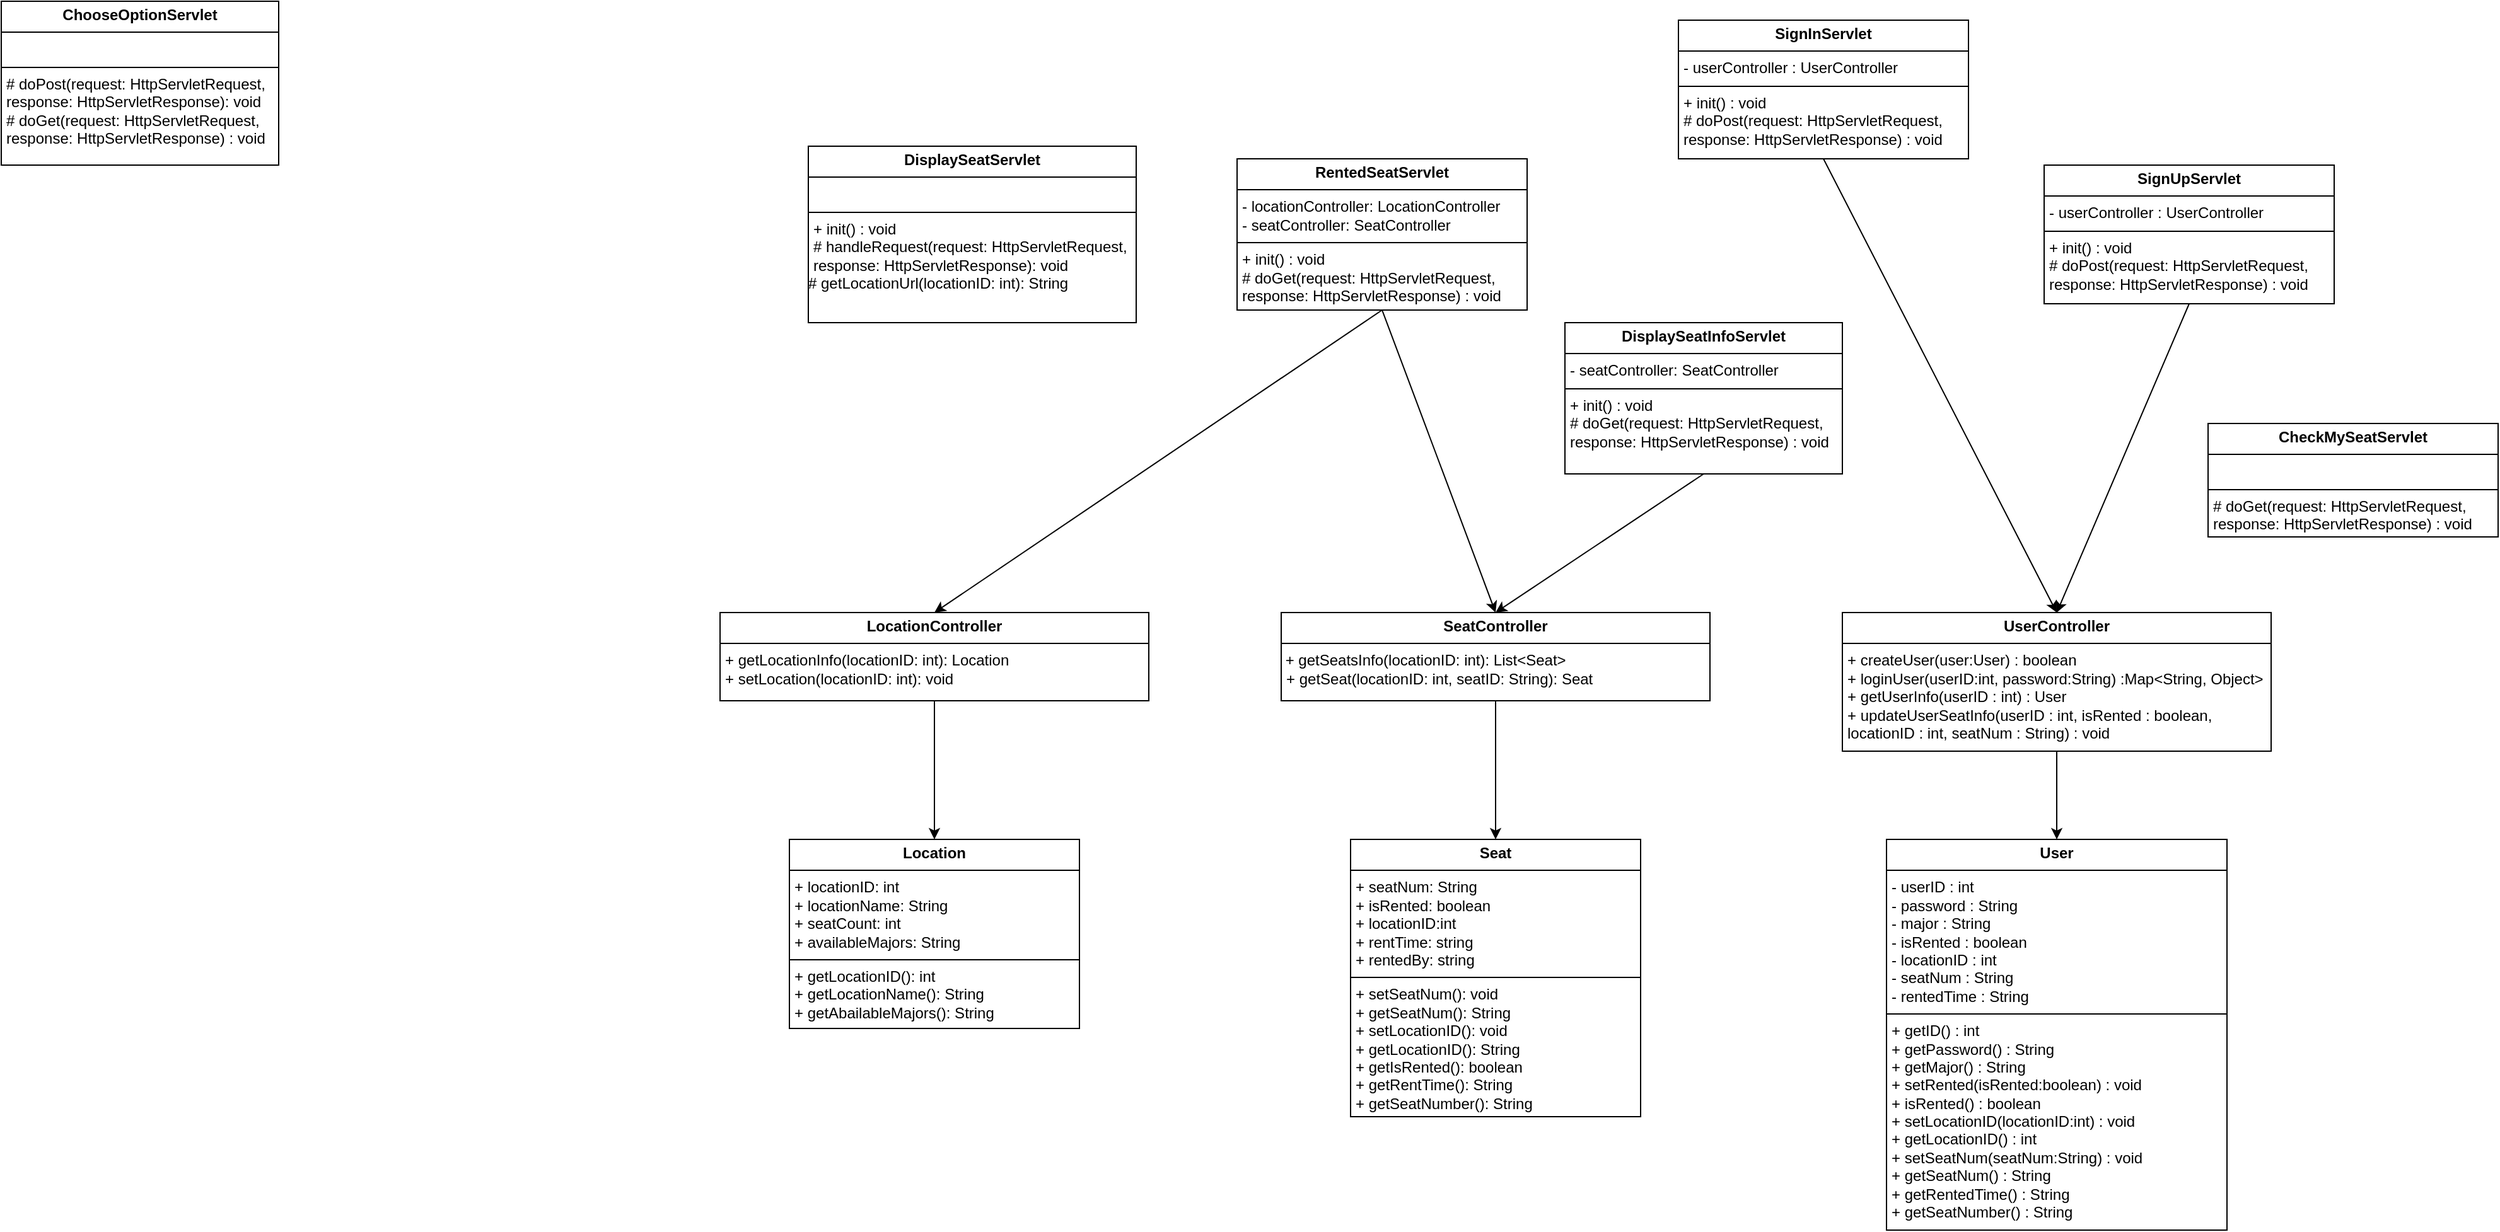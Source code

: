 <mxfile version="24.4.6" type="github">
  <diagram name="페이지-1" id="pBuifLQtF7rdROxbTCVa">
    <mxGraphModel dx="4841" dy="1624" grid="1" gridSize="10" guides="1" tooltips="1" connect="1" arrows="1" fold="1" page="1" pageScale="1" pageWidth="827" pageHeight="1169" math="0" shadow="0">
      <root>
        <mxCell id="0" />
        <mxCell id="1" parent="0" />
        <mxCell id="w3o1ovv0QM6Y8DACqGBJ-7" value="" style="endArrow=classic;html=1;rounded=0;exitX=0.5;exitY=1;exitDx=0;exitDy=0;entryX=0.5;entryY=0;entryDx=0;entryDy=0;" edge="1" parent="1" source="w3o1ovv0QM6Y8DACqGBJ-30" target="w3o1ovv0QM6Y8DACqGBJ-29">
          <mxGeometry width="50" height="50" relative="1" as="geometry">
            <mxPoint x="380" y="220" as="sourcePoint" />
            <mxPoint x="410" y="510" as="targetPoint" />
          </mxGeometry>
        </mxCell>
        <mxCell id="w3o1ovv0QM6Y8DACqGBJ-8" value="" style="endArrow=classic;html=1;rounded=0;exitX=0.5;exitY=1;exitDx=0;exitDy=0;entryX=0.5;entryY=0;entryDx=0;entryDy=0;" edge="1" parent="1" source="w3o1ovv0QM6Y8DACqGBJ-31" target="w3o1ovv0QM6Y8DACqGBJ-29">
          <mxGeometry width="50" height="50" relative="1" as="geometry">
            <mxPoint x="630" y="330.0" as="sourcePoint" />
            <mxPoint x="410" y="510" as="targetPoint" />
          </mxGeometry>
        </mxCell>
        <mxCell id="w3o1ovv0QM6Y8DACqGBJ-9" value="" style="endArrow=classic;html=1;rounded=0;entryX=0.5;entryY=0;entryDx=0;entryDy=0;exitX=0.5;exitY=1;exitDx=0;exitDy=0;" edge="1" parent="1" source="w3o1ovv0QM6Y8DACqGBJ-29" target="w3o1ovv0QM6Y8DACqGBJ-15">
          <mxGeometry width="50" height="50" relative="1" as="geometry">
            <mxPoint x="400" y="640" as="sourcePoint" />
            <mxPoint x="342" y="680" as="targetPoint" />
          </mxGeometry>
        </mxCell>
        <mxCell id="w3o1ovv0QM6Y8DACqGBJ-15" value="&lt;p style=&quot;margin:0px;margin-top:4px;text-align:center;&quot;&gt;&lt;b&gt;User&lt;/b&gt;&lt;/p&gt;&lt;hr size=&quot;1&quot; style=&quot;border-style:solid;&quot;&gt;&lt;p style=&quot;margin:0px;margin-left:4px;&quot;&gt;- userID : int&lt;br&gt;&lt;span style=&quot;text-wrap: nowrap;&quot;&gt;- password : String&lt;br&gt;&lt;/span&gt;&lt;span style=&quot;text-wrap: nowrap;&quot;&gt;- major : String&lt;br&gt;&lt;/span&gt;&lt;span style=&quot;text-wrap: nowrap;&quot;&gt;- isRented : boolean&lt;br&gt;&lt;/span&gt;&lt;span style=&quot;text-wrap: nowrap;&quot;&gt;- locationID : int&lt;br&gt;&lt;/span&gt;&lt;span style=&quot;text-wrap: nowrap;&quot;&gt;- seatNum : String&lt;br&gt;&lt;/span&gt;&lt;span style=&quot;text-wrap: nowrap;&quot;&gt;- rentedTime : S&lt;/span&gt;&lt;span style=&quot;text-wrap: nowrap;&quot;&gt;tring&lt;/span&gt;&lt;br&gt;&lt;/p&gt;&lt;hr size=&quot;1&quot; style=&quot;border-style:solid;&quot;&gt;&lt;p style=&quot;margin:0px;margin-left:4px;&quot;&gt;&lt;span style=&quot;text-wrap: nowrap;&quot;&gt;+ getID() : int&lt;/span&gt;&lt;/p&gt;&lt;p style=&quot;margin:0px;margin-left:4px;&quot;&gt;&lt;span style=&quot;text-wrap: nowrap;&quot;&gt;+ getPassword() : String&lt;/span&gt;&lt;span style=&quot;text-wrap: nowrap;&quot;&gt;&lt;br&gt;&lt;/span&gt;&lt;/p&gt;&lt;p style=&quot;margin:0px;margin-left:4px;&quot;&gt;&lt;span style=&quot;text-wrap: nowrap;&quot;&gt;+ getMajor() : String&lt;/span&gt;&lt;span style=&quot;text-wrap: nowrap;&quot;&gt;&lt;br&gt;&lt;/span&gt;&lt;/p&gt;&lt;p style=&quot;margin:0px;margin-left:4px;&quot;&gt;&lt;span style=&quot;text-wrap: nowrap;&quot;&gt;+ setRented(isRented:boolean) : void&lt;/span&gt;&lt;span style=&quot;text-wrap: nowrap;&quot;&gt;&lt;br&gt;&lt;/span&gt;&lt;/p&gt;&lt;p style=&quot;margin:0px;margin-left:4px;&quot;&gt;&lt;span style=&quot;text-wrap: nowrap;&quot;&gt;+ isRented() : boolean&lt;/span&gt;&lt;span style=&quot;text-wrap: nowrap;&quot;&gt;&lt;br&gt;&lt;/span&gt;&lt;/p&gt;&lt;p style=&quot;margin:0px;margin-left:4px;&quot;&gt;&lt;span style=&quot;text-wrap: nowrap;&quot;&gt;+ setLocationID(locationID:int) : void&lt;/span&gt;&lt;span style=&quot;text-wrap: nowrap;&quot;&gt;&lt;br&gt;&lt;/span&gt;&lt;/p&gt;&lt;p style=&quot;margin:0px;margin-left:4px;&quot;&gt;&lt;span style=&quot;text-wrap: nowrap;&quot;&gt;+ getLocationID() : int&lt;/span&gt;&lt;span style=&quot;text-wrap: nowrap;&quot;&gt;&lt;br&gt;&lt;/span&gt;&lt;/p&gt;&lt;p style=&quot;margin:0px;margin-left:4px;&quot;&gt;&lt;span style=&quot;text-wrap: nowrap;&quot;&gt;+ setSeatNum(seatNum:String) : void&lt;/span&gt;&lt;span style=&quot;text-wrap: nowrap;&quot;&gt;&lt;br&gt;&lt;/span&gt;&lt;/p&gt;&lt;p style=&quot;margin:0px;margin-left:4px;&quot;&gt;&lt;span style=&quot;text-wrap: nowrap;&quot;&gt;+ getSeatNum() : String&lt;/span&gt;&lt;span style=&quot;text-wrap: nowrap;&quot;&gt;&lt;br&gt;&lt;/span&gt;&lt;/p&gt;&lt;p style=&quot;margin:0px;margin-left:4px;&quot;&gt;&lt;span style=&quot;text-wrap: nowrap;&quot;&gt;+ getRentedTime() : String&lt;/span&gt;&lt;span style=&quot;text-wrap: nowrap;&quot;&gt;&lt;br&gt;&lt;/span&gt;&lt;/p&gt;&lt;p style=&quot;margin:0px;margin-left:4px;&quot;&gt;&lt;span style=&quot;text-wrap: nowrap;&quot;&gt;+ getSeatNumber() : String&lt;/span&gt;&lt;span style=&quot;text-wrap: nowrap;&quot;&gt;&lt;br&gt;&lt;/span&gt;&lt;/p&gt;" style="verticalAlign=top;align=left;overflow=fill;html=1;whiteSpace=wrap;" vertex="1" parent="1">
          <mxGeometry x="285" y="710" width="270" height="310" as="geometry" />
        </mxCell>
        <mxCell id="w3o1ovv0QM6Y8DACqGBJ-29" value="&lt;p style=&quot;margin:0px;margin-top:4px;text-align:center;&quot;&gt;&lt;b&gt;UserController&lt;/b&gt;&lt;/p&gt;&lt;hr size=&quot;1&quot; style=&quot;border-style:solid;&quot;&gt;&lt;p style=&quot;margin:0px;margin-left:4px;&quot;&gt;&lt;span style=&quot;text-wrap: nowrap;&quot;&gt;+ createUser(user:User) : boolean&lt;br&gt;&lt;/span&gt;&lt;span style=&quot;text-wrap: nowrap;&quot;&gt;+ loginUser(userID:int, password:String) :Map&amp;lt;String, Object&amp;gt;&lt;br&gt;&lt;/span&gt;&lt;span style=&quot;text-wrap: nowrap;&quot;&gt;+ getUserInfo(userID : int)&amp;nbsp;: User&lt;br&gt;&lt;/span&gt;&lt;span style=&quot;text-wrap: nowrap;&quot;&gt;+ updateUserSeatInfo(userID : int, isRented : boolean,&amp;nbsp;&lt;/span&gt;&lt;br style=&quot;padding: 0px; margin: 0px; text-wrap: nowrap;&quot;&gt;&lt;span style=&quot;text-wrap: nowrap;&quot;&gt;locationID : int, seatNum : String) : void&lt;/span&gt;&lt;br&gt;&lt;/p&gt;" style="verticalAlign=top;align=left;overflow=fill;html=1;whiteSpace=wrap;" vertex="1" parent="1">
          <mxGeometry x="250" y="530" width="340" height="110" as="geometry" />
        </mxCell>
        <mxCell id="w3o1ovv0QM6Y8DACqGBJ-30" value="&lt;p style=&quot;margin:0px;margin-top:4px;text-align:center;&quot;&gt;&lt;b&gt;SignInServlet&lt;/b&gt;&lt;/p&gt;&lt;hr size=&quot;1&quot; style=&quot;border-style:solid;&quot;&gt;&lt;p style=&quot;margin:0px;margin-left:4px;&quot;&gt;&lt;span style=&quot;text-wrap: nowrap;&quot;&gt;- userController : UserController&lt;/span&gt;&lt;br&gt;&lt;/p&gt;&lt;hr size=&quot;1&quot; style=&quot;border-style:solid;&quot;&gt;&lt;p style=&quot;margin:0px;margin-left:4px;&quot;&gt;+ init() : void&lt;br&gt;&lt;span style=&quot;text-wrap: nowrap;&quot;&gt;# doPost(request: HttpServletRequest,&lt;/span&gt;&lt;br style=&quot;padding: 0px; margin: 0px; text-wrap: nowrap;&quot;&gt;&lt;span style=&quot;text-wrap: nowrap;&quot;&gt;response: HttpServletResponse) : void&lt;/span&gt;&lt;br&gt;&lt;/p&gt;&lt;div style=&quot;padding: 0px; margin: 0px;&quot;&gt;&lt;br style=&quot;padding: 0px; margin: 0px; text-wrap: nowrap;&quot;&gt;&lt;/div&gt;" style="verticalAlign=top;align=left;overflow=fill;html=1;whiteSpace=wrap;" vertex="1" parent="1">
          <mxGeometry x="120" y="60" width="230" height="110" as="geometry" />
        </mxCell>
        <mxCell id="w3o1ovv0QM6Y8DACqGBJ-31" value="&lt;p style=&quot;margin:0px;margin-top:4px;text-align:center;&quot;&gt;&lt;b&gt;SignUpServlet&lt;/b&gt;&lt;/p&gt;&lt;hr size=&quot;1&quot; style=&quot;border-style:solid;&quot;&gt;&lt;p style=&quot;margin:0px;margin-left:4px;&quot;&gt;&lt;span style=&quot;text-wrap: nowrap;&quot;&gt;- userController : UserController&lt;/span&gt;&lt;br&gt;&lt;/p&gt;&lt;hr size=&quot;1&quot; style=&quot;border-style:solid;&quot;&gt;&lt;p style=&quot;margin:0px;margin-left:4px;&quot;&gt;+ init() : void&lt;br&gt;&lt;span style=&quot;text-wrap: nowrap;&quot;&gt;# doPost(request: HttpServletRequest,&lt;/span&gt;&lt;br style=&quot;padding: 0px; margin: 0px; text-wrap: nowrap;&quot;&gt;&lt;span style=&quot;text-wrap: nowrap;&quot;&gt;response: HttpServletResponse) : void&lt;/span&gt;&lt;br&gt;&lt;/p&gt;&lt;div style=&quot;padding: 0px; margin: 0px;&quot;&gt;&lt;br style=&quot;padding: 0px; margin: 0px; text-wrap: nowrap;&quot;&gt;&lt;/div&gt;" style="verticalAlign=top;align=left;overflow=fill;html=1;whiteSpace=wrap;" vertex="1" parent="1">
          <mxGeometry x="410" y="175" width="230" height="110" as="geometry" />
        </mxCell>
        <mxCell id="w3o1ovv0QM6Y8DACqGBJ-32" value="&lt;p style=&quot;margin:0px;margin-top:4px;text-align:center;&quot;&gt;&lt;b&gt;RentedSeatServlet&lt;/b&gt;&lt;/p&gt;&lt;hr size=&quot;1&quot; style=&quot;border-style:solid;&quot;&gt;&lt;p style=&quot;margin:0px;margin-left:4px;&quot;&gt;&lt;span style=&quot;text-wrap: nowrap;&quot;&gt;- locationController: LocationController&lt;/span&gt;&lt;br&gt;&lt;/p&gt;&lt;p style=&quot;margin:0px;margin-left:4px;&quot;&gt;&lt;span style=&quot;text-wrap: nowrap;&quot;&gt;- seatController: SeatController&lt;/span&gt;&lt;/p&gt;&lt;hr size=&quot;1&quot; style=&quot;border-style:solid;&quot;&gt;&lt;p style=&quot;margin:0px;margin-left:4px;&quot;&gt;+ init() : void&lt;br&gt;&lt;span style=&quot;text-wrap: nowrap;&quot;&gt;# doGet(request: HttpServletRequest,&lt;/span&gt;&lt;br style=&quot;padding: 0px; margin: 0px; text-wrap: nowrap;&quot;&gt;&lt;span style=&quot;text-wrap: nowrap;&quot;&gt;response: HttpServletResponse) : void&lt;/span&gt;&lt;br&gt;&lt;/p&gt;&lt;div style=&quot;padding: 0px; margin: 0px;&quot;&gt;&lt;br style=&quot;padding: 0px; margin: 0px; text-wrap: nowrap;&quot;&gt;&lt;/div&gt;" style="verticalAlign=top;align=left;overflow=fill;html=1;whiteSpace=wrap;" vertex="1" parent="1">
          <mxGeometry x="-230" y="170" width="230" height="120" as="geometry" />
        </mxCell>
        <mxCell id="w3o1ovv0QM6Y8DACqGBJ-33" value="&lt;p style=&quot;margin:0px;margin-top:4px;text-align:center;&quot;&gt;&lt;b&gt;LocationController&lt;/b&gt;&lt;/p&gt;&lt;hr size=&quot;1&quot; style=&quot;border-style:solid;&quot;&gt;&lt;p style=&quot;margin:0px;margin-left:4px;&quot;&gt;&lt;span style=&quot;text-wrap: nowrap;&quot;&gt;+ getLocationInfo(locationID: int): Location&lt;br&gt;&lt;/span&gt;+ setLocation(locationID: int): void&lt;/p&gt;" style="verticalAlign=top;align=left;overflow=fill;html=1;whiteSpace=wrap;" vertex="1" parent="1">
          <mxGeometry x="-640" y="530" width="340" height="70" as="geometry" />
        </mxCell>
        <mxCell id="w3o1ovv0QM6Y8DACqGBJ-34" value="" style="endArrow=classic;html=1;rounded=0;exitX=0.5;exitY=1;exitDx=0;exitDy=0;entryX=0.5;entryY=0;entryDx=0;entryDy=0;" edge="1" parent="1" source="w3o1ovv0QM6Y8DACqGBJ-32" target="w3o1ovv0QM6Y8DACqGBJ-33">
          <mxGeometry width="50" height="50" relative="1" as="geometry">
            <mxPoint x="240" y="500" as="sourcePoint" />
            <mxPoint x="290" y="450" as="targetPoint" />
          </mxGeometry>
        </mxCell>
        <mxCell id="w3o1ovv0QM6Y8DACqGBJ-35" value="&lt;p style=&quot;margin:0px;margin-top:4px;text-align:center;&quot;&gt;&lt;b&gt;SeatController&lt;/b&gt;&lt;/p&gt;&lt;hr size=&quot;1&quot; style=&quot;border-style:solid;&quot;&gt;&amp;nbsp;+ getSeatsInfo(locationID: int): List&amp;lt;Seat&amp;gt;&lt;br&gt;&lt;p style=&quot;margin:0px;margin-left:4px;&quot;&gt;&lt;span style=&quot;text-wrap: nowrap;&quot;&gt;+ getSeat(locationID: int, seatID: String): Seat&lt;/span&gt;&lt;br&gt;&lt;/p&gt;" style="verticalAlign=top;align=left;overflow=fill;html=1;whiteSpace=wrap;" vertex="1" parent="1">
          <mxGeometry x="-195" y="530" width="340" height="70" as="geometry" />
        </mxCell>
        <mxCell id="w3o1ovv0QM6Y8DACqGBJ-36" value="" style="endArrow=classic;html=1;rounded=0;exitX=0.5;exitY=1;exitDx=0;exitDy=0;entryX=0.5;entryY=0;entryDx=0;entryDy=0;" edge="1" parent="1" source="w3o1ovv0QM6Y8DACqGBJ-32" target="w3o1ovv0QM6Y8DACqGBJ-35">
          <mxGeometry width="50" height="50" relative="1" as="geometry">
            <mxPoint x="-50" y="580" as="sourcePoint" />
            <mxPoint y="530" as="targetPoint" />
          </mxGeometry>
        </mxCell>
        <mxCell id="w3o1ovv0QM6Y8DACqGBJ-37" value="&lt;p style=&quot;margin:0px;margin-top:4px;text-align:center;&quot;&gt;&lt;b&gt;Seat&lt;/b&gt;&lt;/p&gt;&lt;hr size=&quot;1&quot; style=&quot;border-style:solid;&quot;&gt;&lt;p style=&quot;margin:0px;margin-left:4px;&quot;&gt;&lt;span style=&quot;text-wrap: nowrap;&quot;&gt;+ seatNum: String&lt;/span&gt;&lt;/p&gt;&lt;p style=&quot;margin:0px;margin-left:4px;&quot;&gt;&lt;span style=&quot;text-wrap: nowrap;&quot;&gt;+ isRented: boolean&lt;br&gt;+ locationID:int&lt;/span&gt;&lt;/p&gt;&lt;p style=&quot;margin:0px;margin-left:4px;&quot;&gt;+ rentTime: string&lt;br&gt;+ rentedBy: string&lt;/p&gt;&lt;hr size=&quot;1&quot; style=&quot;border-style:solid;&quot;&gt;&lt;p style=&quot;margin:0px;margin-left:4px;&quot;&gt;+ setSeatNum(): void&lt;/p&gt;&lt;p style=&quot;margin:0px;margin-left:4px;&quot;&gt;+ getSeatNum(): String&lt;br&gt;+ setLocationID(): void&lt;br&gt;+ getLocationID(): String&lt;br&gt;+ getIsRented(): boolean&lt;/p&gt;&lt;p style=&quot;margin:0px;margin-left:4px;&quot;&gt;+ getRentTime(): String&lt;br&gt;+ getSeatNumber(): String&lt;/p&gt;&lt;div style=&quot;padding: 0px; margin: 0px;&quot;&gt;&lt;br style=&quot;padding: 0px; margin: 0px; text-wrap: nowrap;&quot;&gt;&lt;/div&gt;" style="verticalAlign=top;align=left;overflow=fill;html=1;whiteSpace=wrap;" vertex="1" parent="1">
          <mxGeometry x="-140" y="710" width="230" height="220" as="geometry" />
        </mxCell>
        <mxCell id="w3o1ovv0QM6Y8DACqGBJ-38" value="" style="endArrow=classic;html=1;rounded=0;exitX=0.5;exitY=1;exitDx=0;exitDy=0;entryX=0.5;entryY=0;entryDx=0;entryDy=0;" edge="1" parent="1" source="w3o1ovv0QM6Y8DACqGBJ-35" target="w3o1ovv0QM6Y8DACqGBJ-37">
          <mxGeometry width="50" height="50" relative="1" as="geometry">
            <mxPoint x="40" y="800" as="sourcePoint" />
            <mxPoint x="90" y="750" as="targetPoint" />
          </mxGeometry>
        </mxCell>
        <mxCell id="w3o1ovv0QM6Y8DACqGBJ-41" value="&lt;p style=&quot;margin:0px;margin-top:4px;text-align:center;&quot;&gt;&lt;b&gt;Location&lt;/b&gt;&lt;/p&gt;&lt;hr size=&quot;1&quot; style=&quot;border-style:solid;&quot;&gt;&lt;p style=&quot;margin:0px;margin-left:4px;&quot;&gt;&lt;span style=&quot;text-wrap: nowrap;&quot;&gt;+ locationID: int&lt;br&gt;&lt;/span&gt;&lt;/p&gt;&lt;p style=&quot;margin:0px;margin-left:4px;&quot;&gt;&lt;span style=&quot;text-wrap: nowrap;&quot;&gt;+ locationName: String&lt;/span&gt;&lt;/p&gt;&lt;p style=&quot;margin:0px;margin-left:4px;&quot;&gt;&lt;span style=&quot;text-wrap: nowrap;&quot;&gt;+ seatCount: int&lt;/span&gt;&lt;/p&gt;&lt;p style=&quot;margin:0px;margin-left:4px;&quot;&gt;&lt;span style=&quot;text-wrap: nowrap;&quot;&gt;+ availableMajors: String&lt;/span&gt;&lt;/p&gt;&lt;hr size=&quot;1&quot; style=&quot;border-style:solid;&quot;&gt;&lt;p style=&quot;margin:0px;margin-left:4px;&quot;&gt;+ getLocationID(): int&lt;/p&gt;&lt;p style=&quot;margin:0px;margin-left:4px;&quot;&gt;+ getLocationName(): String&lt;/p&gt;&lt;p style=&quot;margin:0px;margin-left:4px;&quot;&gt;+ getAbailableMajors(): String&lt;/p&gt;&lt;div style=&quot;padding: 0px; margin: 0px;&quot;&gt;&lt;br style=&quot;padding: 0px; margin: 0px; text-wrap: nowrap;&quot;&gt;&lt;/div&gt;" style="verticalAlign=top;align=left;overflow=fill;html=1;whiteSpace=wrap;" vertex="1" parent="1">
          <mxGeometry x="-585" y="710" width="230" height="150" as="geometry" />
        </mxCell>
        <mxCell id="w3o1ovv0QM6Y8DACqGBJ-44" value="" style="endArrow=classic;html=1;rounded=0;exitX=0.5;exitY=1;exitDx=0;exitDy=0;entryX=0.5;entryY=0;entryDx=0;entryDy=0;" edge="1" parent="1" source="w3o1ovv0QM6Y8DACqGBJ-33" target="w3o1ovv0QM6Y8DACqGBJ-41">
          <mxGeometry width="50" height="50" relative="1" as="geometry">
            <mxPoint x="-300" y="870" as="sourcePoint" />
            <mxPoint x="-250" y="820" as="targetPoint" />
          </mxGeometry>
        </mxCell>
        <mxCell id="w3o1ovv0QM6Y8DACqGBJ-45" value="&lt;p style=&quot;margin:0px;margin-top:4px;text-align:center;&quot;&gt;&lt;b&gt;DisplaySeatServlet&lt;/b&gt;&lt;/p&gt;&lt;hr size=&quot;1&quot; style=&quot;border-style:solid;&quot;&gt;&lt;p style=&quot;margin:0px;margin-left:4px;&quot;&gt;&lt;br&gt;&lt;/p&gt;&lt;hr size=&quot;1&quot; style=&quot;border-style:solid;&quot;&gt;&lt;p style=&quot;margin:0px;margin-left:4px;&quot;&gt;+ init() : void&lt;br&gt;&lt;span style=&quot;text-wrap: nowrap;&quot;&gt;# handleRequest(request: HttpServletRequest,&lt;/span&gt;&lt;/p&gt;&lt;p style=&quot;margin:0px;margin-left:4px;&quot;&gt;&lt;span style=&quot;text-wrap: nowrap;&quot;&gt;response: HttpServletResponse): void&lt;/span&gt;&lt;br&gt;&lt;/p&gt;&lt;div style=&quot;padding: 0px; margin: 0px;&quot;&gt;# getLocationUrl(locationID: int): String&lt;/div&gt;" style="verticalAlign=top;align=left;overflow=fill;html=1;whiteSpace=wrap;" vertex="1" parent="1">
          <mxGeometry x="-570" y="160" width="260" height="140" as="geometry" />
        </mxCell>
        <mxCell id="w3o1ovv0QM6Y8DACqGBJ-46" value="&lt;p style=&quot;margin:0px;margin-top:4px;text-align:center;&quot;&gt;&lt;b&gt;DisplaySeatInfoServlet&lt;/b&gt;&lt;/p&gt;&lt;hr size=&quot;1&quot; style=&quot;border-style:solid;&quot;&gt;&lt;p style=&quot;margin:0px;margin-left:4px;&quot;&gt;&lt;span style=&quot;text-wrap: nowrap; background-color: initial;&quot;&gt;- seatController: SeatController&lt;/span&gt;&lt;br&gt;&lt;/p&gt;&lt;hr size=&quot;1&quot; style=&quot;border-style:solid;&quot;&gt;&lt;p style=&quot;margin:0px;margin-left:4px;&quot;&gt;+ init() : void&lt;br&gt;&lt;span style=&quot;text-wrap: nowrap;&quot;&gt;# doGet(request: HttpServletRequest,&lt;/span&gt;&lt;br style=&quot;padding: 0px; margin: 0px; text-wrap: nowrap;&quot;&gt;&lt;span style=&quot;text-wrap: nowrap;&quot;&gt;response: HttpServletResponse) : void&lt;/span&gt;&lt;br&gt;&lt;/p&gt;&lt;div style=&quot;padding: 0px; margin: 0px;&quot;&gt;&lt;br style=&quot;padding: 0px; margin: 0px; text-wrap: nowrap;&quot;&gt;&lt;/div&gt;" style="verticalAlign=top;align=left;overflow=fill;html=1;whiteSpace=wrap;" vertex="1" parent="1">
          <mxGeometry x="30" y="300" width="220" height="120" as="geometry" />
        </mxCell>
        <mxCell id="w3o1ovv0QM6Y8DACqGBJ-48" value="" style="endArrow=classic;html=1;rounded=0;exitX=0.5;exitY=1;exitDx=0;exitDy=0;entryX=0.5;entryY=0;entryDx=0;entryDy=0;" edge="1" parent="1" source="w3o1ovv0QM6Y8DACqGBJ-46" target="w3o1ovv0QM6Y8DACqGBJ-35">
          <mxGeometry width="50" height="50" relative="1" as="geometry">
            <mxPoint x="-510" y="450" as="sourcePoint" />
            <mxPoint x="-460" y="400" as="targetPoint" />
          </mxGeometry>
        </mxCell>
        <mxCell id="w3o1ovv0QM6Y8DACqGBJ-49" value="&lt;p style=&quot;margin:0px;margin-top:4px;text-align:center;&quot;&gt;&lt;b&gt;ChooseOptionServlet&lt;/b&gt;&lt;/p&gt;&lt;hr size=&quot;1&quot; style=&quot;border-style:solid;&quot;&gt;&lt;p style=&quot;margin:0px;margin-left:4px;&quot;&gt;&lt;br&gt;&lt;/p&gt;&lt;hr size=&quot;1&quot; style=&quot;border-style:solid;&quot;&gt;&lt;p style=&quot;margin:0px;margin-left:4px;&quot;&gt;&lt;span style=&quot;text-wrap: nowrap;&quot;&gt;# doPost&lt;/span&gt;&lt;span style=&quot;text-wrap: nowrap; background-color: initial;&quot;&gt;(request: HttpServletRequest,&lt;/span&gt;&lt;/p&gt;&lt;p style=&quot;margin: 0px 0px 0px 4px;&quot;&gt;&lt;span style=&quot;text-wrap: nowrap;&quot;&gt;response: HttpServletResponse): void&lt;/span&gt;&lt;/p&gt;&lt;p style=&quot;margin: 0px 0px 0px 4px;&quot;&gt;&lt;span style=&quot;text-wrap: nowrap;&quot;&gt;# doGet(request: HttpServletRequest,&lt;/span&gt;&lt;br style=&quot;padding: 0px; margin: 0px; text-wrap: nowrap;&quot;&gt;&lt;span style=&quot;text-wrap: nowrap;&quot;&gt;response: HttpServletResponse) : void&lt;/span&gt;&lt;br&gt;&lt;/p&gt;&lt;div style=&quot;padding: 0px; margin: 0px;&quot;&gt;&lt;br style=&quot;text-wrap: nowrap; padding: 0px; margin: 0px;&quot;&gt;&lt;/div&gt;" style="verticalAlign=top;align=left;overflow=fill;html=1;whiteSpace=wrap;" vertex="1" parent="1">
          <mxGeometry x="-1210" y="45" width="220" height="130" as="geometry" />
        </mxCell>
        <mxCell id="w3o1ovv0QM6Y8DACqGBJ-52" value="&lt;p style=&quot;margin:0px;margin-top:4px;text-align:center;&quot;&gt;&lt;b&gt;CheckMySeatServlet&lt;/b&gt;&lt;/p&gt;&lt;hr size=&quot;1&quot; style=&quot;border-style:solid;&quot;&gt;&lt;p style=&quot;margin:0px;margin-left:4px;&quot;&gt;&lt;br&gt;&lt;/p&gt;&lt;hr size=&quot;1&quot; style=&quot;border-style:solid;&quot;&gt;&lt;p style=&quot;margin:0px;margin-left:4px;&quot;&gt;&lt;span style=&quot;text-wrap: nowrap;&quot;&gt;# doGet(request: HttpServletRequest,&lt;/span&gt;&lt;br style=&quot;padding: 0px; margin: 0px; text-wrap: nowrap;&quot;&gt;&lt;span style=&quot;text-wrap: nowrap;&quot;&gt;response: HttpServletResponse) : void&lt;/span&gt;&lt;br&gt;&lt;/p&gt;&lt;div style=&quot;padding: 0px; margin: 0px;&quot;&gt;&lt;br style=&quot;padding: 0px; margin: 0px; text-wrap: nowrap;&quot;&gt;&lt;/div&gt;" style="verticalAlign=top;align=left;overflow=fill;html=1;whiteSpace=wrap;" vertex="1" parent="1">
          <mxGeometry x="540" y="380" width="230" height="90" as="geometry" />
        </mxCell>
      </root>
    </mxGraphModel>
  </diagram>
</mxfile>

